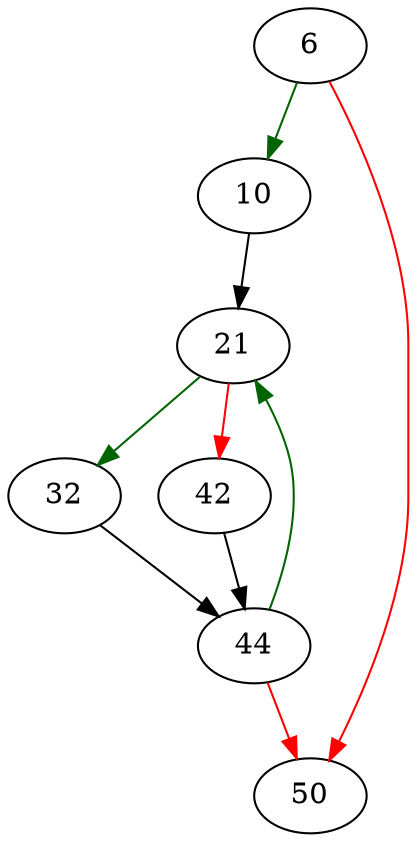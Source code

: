 strict digraph "print_float" {
	// Node definitions.
	6 [entry=true];
	10;
	50;
	21;
	32;
	42;
	44;

	// Edge definitions.
	6 -> 10 [
		color=darkgreen
		cond=true
	];
	6 -> 50 [
		color=red
		cond=false
	];
	10 -> 21;
	21 -> 32 [
		color=darkgreen
		cond=true
	];
	21 -> 42 [
		color=red
		cond=false
	];
	32 -> 44;
	42 -> 44;
	44 -> 50 [
		color=red
		cond=false
	];
	44 -> 21 [
		color=darkgreen
		cond=true
	];
}